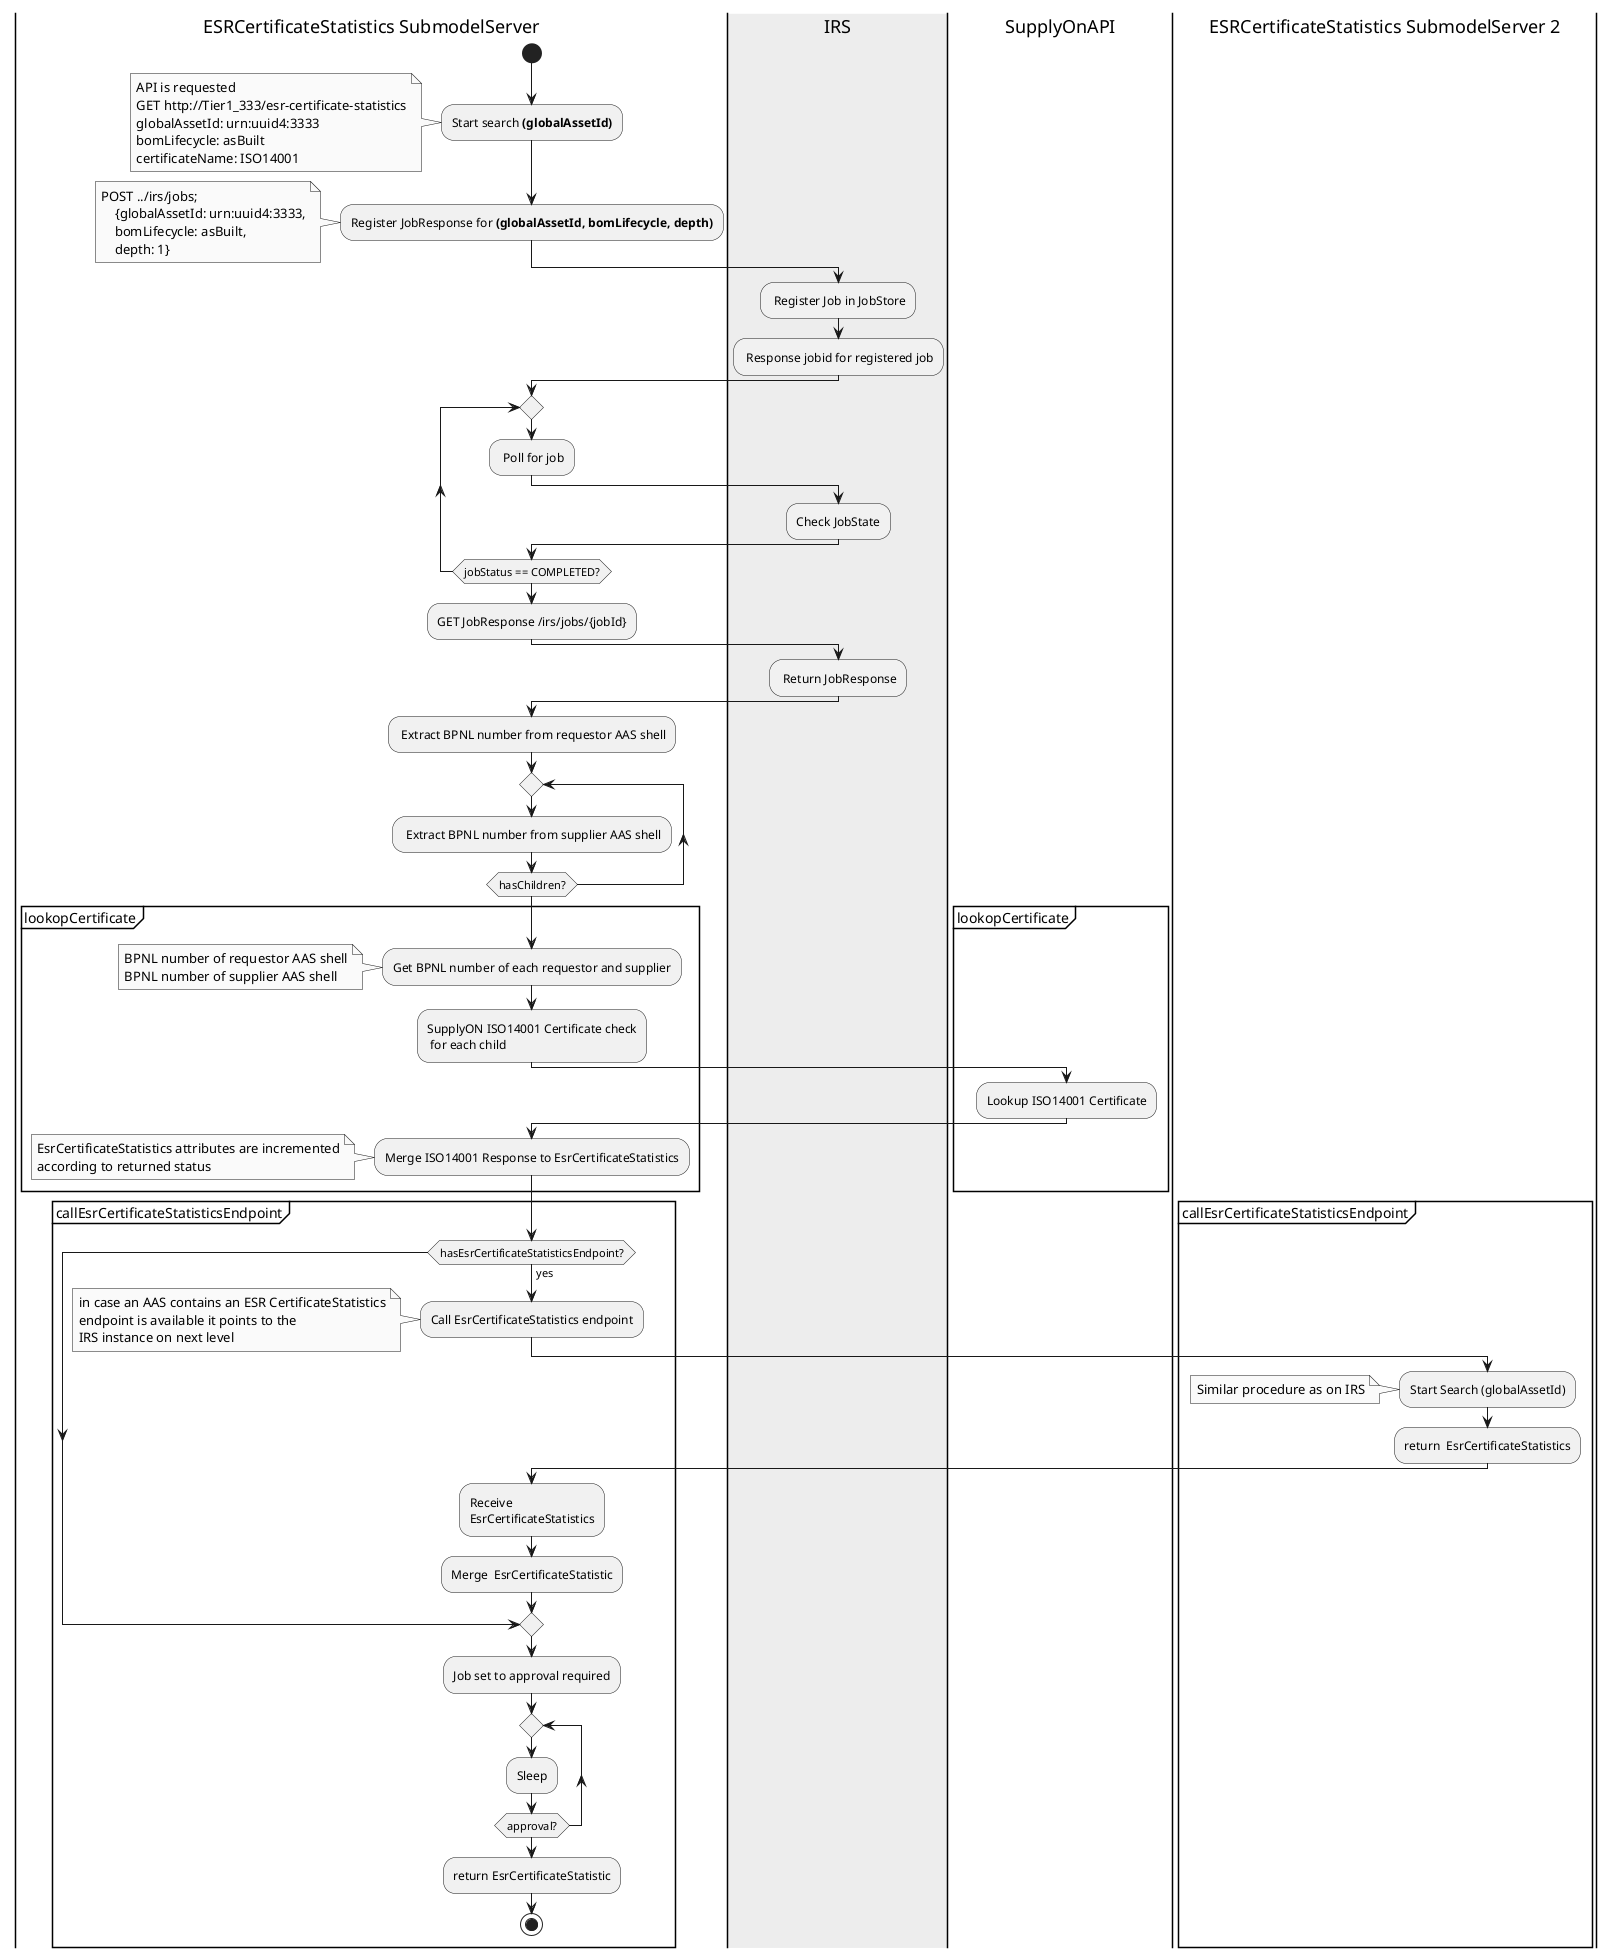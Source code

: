 @startuml
skinparam monochrome true
skinparam shadowing false


|ESRCertificateStatistics SubmodelServer|
start
:Start search **(globalAssetId)**;
note
    API is requested
    GET http://Tier1_333/esr-certificate-statistics
    globalAssetId: urn:uuid4:3333
    bomLifecycle: asBuilt
    certificateName: ISO14001
end note
:Register JobResponse for **(globalAssetId, bomLifecycle, depth)**;
note
    POST ../irs/jobs;
        {globalAssetId: urn:uuid4:3333,
        bomLifecycle: asBuilt,
        depth: 1}
end note
|#AntiqueWhite|IRS|
: Register Job in JobStore;
: Response jobid for registered job;
|ESRCertificateStatistics SubmodelServer|

repeat
    : Poll for job;
|IRS|
:Check JobState;
|ESRCertificateStatistics SubmodelServer|
repeat while (jobStatus == COMPLETED?)
:GET JobResponse /irs/jobs/{jobId};

|IRS|
: Return JobResponse;
|ESRCertificateStatistics SubmodelServer|
: Extract BPNL number from requestor AAS shell;
repeat
: Extract BPNL number from supplier AAS shell;
repeat while (hasChildren?)

partition lookopCertificate {
:Get BPNL number of each requestor and supplier;
note
    BPNL number of requestor AAS shell
    BPNL number of supplier AAS shell
end note
:SupplyON ISO14001 Certificate check
 for each child;
|SupplyOnAPI|
:Lookup ISO14001 Certificate;


|ESRCertificateStatistics SubmodelServer|
:Merge ISO14001 Response to EsrCertificateStatistics;
note
    EsrCertificateStatistics attributes are incremented
    according to returned status
end note
}

partition callEsrCertificateStatisticsEndpoint {
if(hasEsrCertificateStatisticsEndpoint?) then (yes)
:Call EsrCertificateStatistics endpoint;
note
    in case an AAS contains an ESR CertificateStatistics
    endpoint is available it points to the
    IRS instance on next level
end note

|ESRCertificateStatistics SubmodelServer 2|
:Start Search (globalAssetId);
note
 Similar procedure as on IRS
end note
:return  EsrCertificateStatistics;
|ESRCertificateStatistics SubmodelServer|
:Receive
EsrCertificateStatistics;
:Merge  EsrCertificateStatistic;
endif;
|ESRCertificateStatistics SubmodelServer|
:Job set to approval required;
repeat
:Sleep;
repeat while (approval?)

:return EsrCertificateStatistic;

stop

@enduml